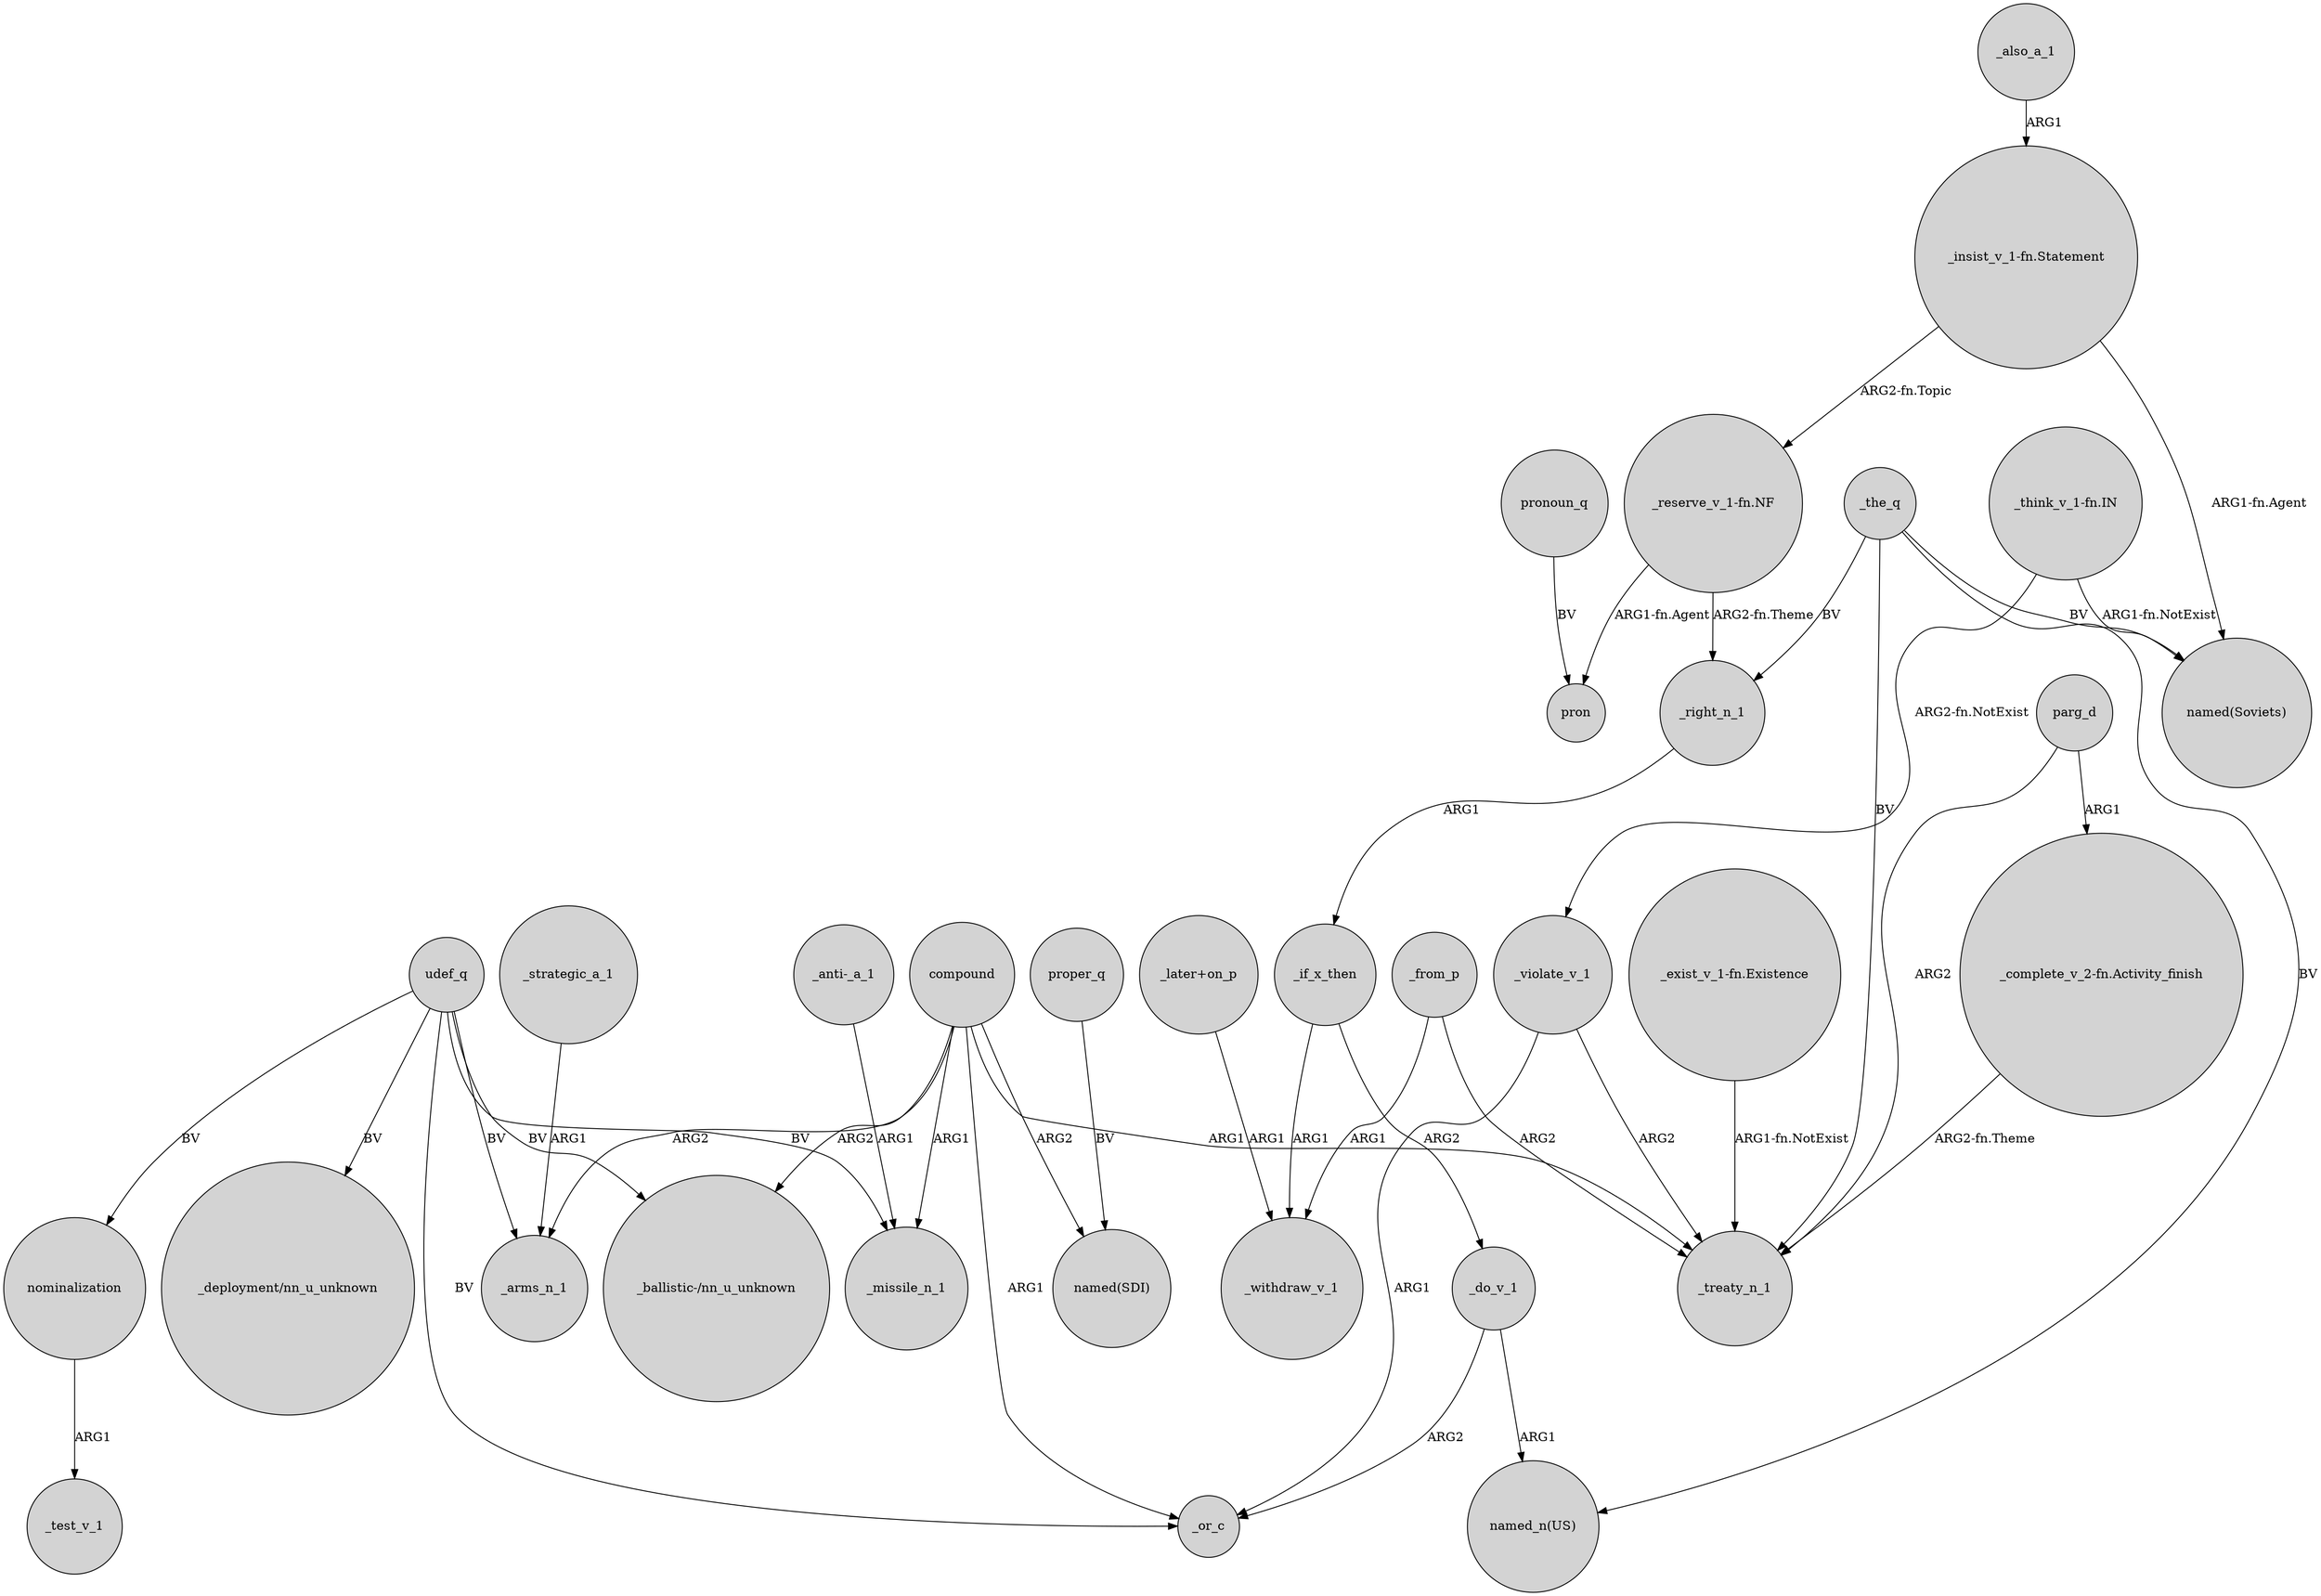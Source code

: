 digraph {
	node [shape=circle style=filled]
	_from_p -> _treaty_n_1 [label=ARG2]
	_from_p -> _withdraw_v_1 [label=ARG1]
	compound -> "_ballistic-/nn_u_unknown" [label=ARG2]
	compound -> _treaty_n_1 [label=ARG1]
	_the_q -> _treaty_n_1 [label=BV]
	udef_q -> "_ballistic-/nn_u_unknown" [label=BV]
	udef_q -> "_deployment/nn_u_unknown" [label=BV]
	nominalization -> _test_v_1 [label=ARG1]
	"_later+on_p" -> _withdraw_v_1 [label=ARG1]
	"_exist_v_1-fn.Existence" -> _treaty_n_1 [label="ARG1-fn.NotExist"]
	compound -> _arms_n_1 [label=ARG2]
	_strategic_a_1 -> _arms_n_1 [label=ARG1]
	compound -> _missile_n_1 [label=ARG1]
	_if_x_then -> _do_v_1 [label=ARG2]
	udef_q -> _or_c [label=BV]
	udef_q -> _arms_n_1 [label=BV]
	"_insist_v_1-fn.Statement" -> "_reserve_v_1-fn.NF" [label="ARG2-fn.Topic"]
	compound -> _or_c [label=ARG1]
	_the_q -> "named_n(US)" [label=BV]
	_if_x_then -> _withdraw_v_1 [label=ARG1]
	_the_q -> "named(Soviets)" [label=BV]
	pronoun_q -> pron [label=BV]
	"_think_v_1-fn.IN" -> _violate_v_1 [label="ARG2-fn.NotExist"]
	_violate_v_1 -> _or_c [label=ARG1]
	"_complete_v_2-fn.Activity_finish" -> _treaty_n_1 [label="ARG2-fn.Theme"]
	"_reserve_v_1-fn.NF" -> pron [label="ARG1-fn.Agent"]
	parg_d -> "_complete_v_2-fn.Activity_finish" [label=ARG1]
	udef_q -> nominalization [label=BV]
	_right_n_1 -> _if_x_then [label=ARG1]
	"_think_v_1-fn.IN" -> "named(Soviets)" [label="ARG1-fn.NotExist"]
	_do_v_1 -> _or_c [label=ARG2]
	_the_q -> _right_n_1 [label=BV]
	_also_a_1 -> "_insist_v_1-fn.Statement" [label=ARG1]
	_do_v_1 -> "named_n(US)" [label=ARG1]
	"_reserve_v_1-fn.NF" -> _right_n_1 [label="ARG2-fn.Theme"]
	"_anti-_a_1" -> _missile_n_1 [label=ARG1]
	compound -> "named(SDI)" [label=ARG2]
	parg_d -> _treaty_n_1 [label=ARG2]
	udef_q -> _missile_n_1 [label=BV]
	proper_q -> "named(SDI)" [label=BV]
	"_insist_v_1-fn.Statement" -> "named(Soviets)" [label="ARG1-fn.Agent"]
	_violate_v_1 -> _treaty_n_1 [label=ARG2]
}
